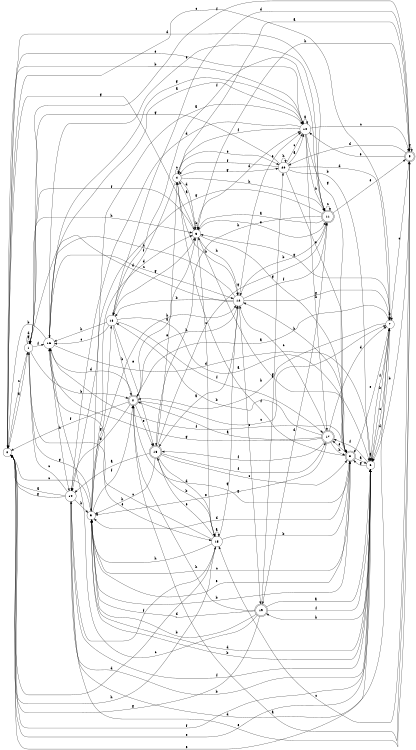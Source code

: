 digraph n17_8 {
__start0 [label="" shape="none"];

rankdir=LR;
size="8,5";

s0 [style="filled", color="black", fillcolor="white" shape="circle", label="0"];
s1 [style="filled", color="black", fillcolor="white" shape="circle", label="1"];
s2 [style="rounded,filled", color="black", fillcolor="white" shape="doublecircle", label="2"];
s3 [style="filled", color="black", fillcolor="white" shape="circle", label="3"];
s4 [style="filled", color="black", fillcolor="white" shape="circle", label="4"];
s5 [style="rounded,filled", color="black", fillcolor="white" shape="doublecircle", label="5"];
s6 [style="filled", color="black", fillcolor="white" shape="circle", label="6"];
s7 [style="filled", color="black", fillcolor="white" shape="circle", label="7"];
s8 [style="rounded,filled", color="black", fillcolor="white" shape="doublecircle", label="8"];
s9 [style="filled", color="black", fillcolor="white" shape="circle", label="9"];
s10 [style="filled", color="black", fillcolor="white" shape="circle", label="10"];
s11 [style="rounded,filled", color="black", fillcolor="white" shape="doublecircle", label="11"];
s12 [style="filled", color="black", fillcolor="white" shape="circle", label="12"];
s13 [style="rounded,filled", color="black", fillcolor="white" shape="doublecircle", label="13"];
s14 [style="filled", color="black", fillcolor="white" shape="circle", label="14"];
s15 [style="filled", color="black", fillcolor="white" shape="circle", label="15"];
s16 [style="filled", color="black", fillcolor="white" shape="circle", label="16"];
s17 [style="rounded,filled", color="black", fillcolor="white" shape="doublecircle", label="17"];
s18 [style="filled", color="black", fillcolor="white" shape="circle", label="18"];
s19 [style="rounded,filled", color="black", fillcolor="white" shape="doublecircle", label="19"];
s20 [style="filled", color="black", fillcolor="white" shape="circle", label="20"];
s0 -> s1 [label="a"];
s0 -> s10 [label="b"];
s0 -> s7 [label="c"];
s0 -> s11 [label="d"];
s0 -> s6 [label="e"];
s0 -> s6 [label="f"];
s0 -> s3 [label="g"];
s0 -> s15 [label="h"];
s1 -> s1 [label="a"];
s1 -> s2 [label="b"];
s1 -> s0 [label="c"];
s1 -> s1 [label="d"];
s1 -> s15 [label="e"];
s1 -> s16 [label="f"];
s1 -> s9 [label="g"];
s1 -> s3 [label="h"];
s2 -> s3 [label="a"];
s2 -> s14 [label="b"];
s2 -> s7 [label="c"];
s2 -> s16 [label="d"];
s2 -> s13 [label="e"];
s2 -> s0 [label="f"];
s2 -> s8 [label="g"];
s2 -> s12 [label="h"];
s3 -> s4 [label="a"];
s3 -> s3 [label="b"];
s3 -> s15 [label="c"];
s3 -> s10 [label="d"];
s3 -> s11 [label="e"];
s3 -> s1 [label="f"];
s3 -> s8 [label="g"];
s3 -> s12 [label="h"];
s4 -> s5 [label="a"];
s4 -> s12 [label="b"];
s4 -> s4 [label="c"];
s4 -> s3 [label="d"];
s4 -> s20 [label="e"];
s4 -> s18 [label="f"];
s4 -> s20 [label="g"];
s4 -> s11 [label="h"];
s5 -> s2 [label="a"];
s5 -> s6 [label="b"];
s5 -> s15 [label="c"];
s5 -> s20 [label="d"];
s5 -> s10 [label="e"];
s5 -> s1 [label="f"];
s5 -> s5 [label="g"];
s5 -> s3 [label="h"];
s6 -> s6 [label="a"];
s6 -> s7 [label="b"];
s6 -> s7 [label="c"];
s6 -> s9 [label="d"];
s6 -> s0 [label="e"];
s6 -> s17 [label="f"];
s6 -> s8 [label="g"];
s6 -> s19 [label="h"];
s7 -> s2 [label="a"];
s7 -> s7 [label="b"];
s7 -> s5 [label="c"];
s7 -> s6 [label="d"];
s7 -> s8 [label="e"];
s7 -> s6 [label="f"];
s7 -> s3 [label="g"];
s7 -> s2 [label="h"];
s8 -> s6 [label="a"];
s8 -> s9 [label="b"];
s8 -> s9 [label="c"];
s8 -> s9 [label="d"];
s8 -> s17 [label="e"];
s8 -> s4 [label="f"];
s8 -> s3 [label="g"];
s8 -> s12 [label="h"];
s9 -> s10 [label="a"];
s9 -> s6 [label="b"];
s9 -> s0 [label="c"];
s9 -> s3 [label="d"];
s9 -> s8 [label="e"];
s9 -> s2 [label="f"];
s9 -> s18 [label="g"];
s9 -> s12 [label="h"];
s10 -> s10 [label="a"];
s10 -> s11 [label="b"];
s10 -> s5 [label="c"];
s10 -> s14 [label="d"];
s10 -> s0 [label="e"];
s10 -> s4 [label="f"];
s10 -> s8 [label="g"];
s10 -> s17 [label="h"];
s11 -> s3 [label="a"];
s11 -> s12 [label="b"];
s11 -> s11 [label="c"];
s11 -> s19 [label="d"];
s11 -> s5 [label="e"];
s11 -> s18 [label="f"];
s11 -> s14 [label="g"];
s11 -> s13 [label="h"];
s12 -> s13 [label="a"];
s12 -> s18 [label="b"];
s12 -> s19 [label="c"];
s12 -> s1 [label="d"];
s12 -> s10 [label="e"];
s12 -> s11 [label="f"];
s12 -> s7 [label="g"];
s12 -> s16 [label="h"];
s13 -> s14 [label="a"];
s13 -> s15 [label="b"];
s13 -> s8 [label="c"];
s13 -> s15 [label="d"];
s13 -> s4 [label="e"];
s13 -> s17 [label="f"];
s13 -> s11 [label="g"];
s13 -> s9 [label="h"];
s14 -> s0 [label="a"];
s14 -> s6 [label="b"];
s14 -> s1 [label="c"];
s14 -> s7 [label="d"];
s14 -> s5 [label="e"];
s14 -> s6 [label="f"];
s14 -> s0 [label="g"];
s14 -> s9 [label="h"];
s15 -> s15 [label="a"];
s15 -> s8 [label="b"];
s15 -> s16 [label="c"];
s15 -> s0 [label="d"];
s15 -> s13 [label="e"];
s15 -> s14 [label="f"];
s15 -> s12 [label="g"];
s15 -> s9 [label="h"];
s16 -> s10 [label="a"];
s16 -> s0 [label="b"];
s16 -> s12 [label="c"];
s16 -> s6 [label="d"];
s16 -> s11 [label="e"];
s16 -> s8 [label="f"];
s16 -> s10 [label="g"];
s16 -> s14 [label="h"];
s17 -> s2 [label="a"];
s17 -> s18 [label="b"];
s17 -> s12 [label="c"];
s17 -> s7 [label="d"];
s17 -> s9 [label="e"];
s17 -> s13 [label="f"];
s17 -> s16 [label="g"];
s17 -> s8 [label="h"];
s18 -> s6 [label="a"];
s18 -> s2 [label="b"];
s18 -> s16 [label="c"];
s18 -> s5 [label="d"];
s18 -> s13 [label="e"];
s18 -> s17 [label="f"];
s18 -> s3 [label="g"];
s18 -> s16 [label="h"];
s19 -> s6 [label="a"];
s19 -> s9 [label="b"];
s19 -> s16 [label="c"];
s19 -> s9 [label="d"];
s19 -> s20 [label="e"];
s19 -> s6 [label="f"];
s19 -> s0 [label="g"];
s19 -> s2 [label="h"];
s20 -> s10 [label="a"];
s20 -> s6 [label="b"];
s20 -> s10 [label="c"];
s20 -> s7 [label="d"];
s20 -> s8 [label="e"];
s20 -> s4 [label="f"];
s20 -> s1 [label="g"];
s20 -> s20 [label="h"];

}